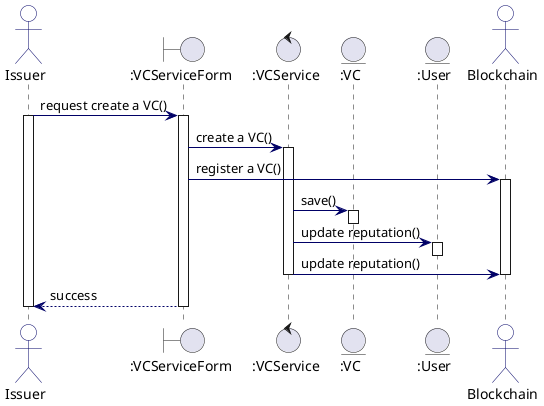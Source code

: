 @startuml did-flow
skinparam backgroundColor white
skinparam defalutFontSize 12
skinparam defaultFontName Segoe UI Semibold
skinparam defaultAlign centre
<style>
  sequenceDiagram {
    reference {
      BackGroundColor #ffffff
    }
}
</style>
skinparam sequence {
    ArrowColor #000066
    ActorBorderColor #000066


    ParticipantBorderColor #000066
    ParticipantBackgroundColor #F0F9FF
    ParticipantColor #ffffff

    ActorBackgroundColor #ffffff
}
skinparam ResponseMessageBelowArrow true
!pragma teoz true

actor "Issuer" as issuer
boundary ":VCServiceForm" as form
control ":VCService" as system
entity ":VC" as vc
entity ":User" as user
actor "Blockchain" as blockchain

issuer -> form : request create a VC()
activate issuer
activate form
form -> system: create a VC()
activate system
form -> blockchain++: register a VC()
system -> vc: save()
activate vc
deactivate vc
system -> user++: update reputation()
deactivate user
system -> blockchain: update reputation()
deactivate blockchain
deactivate system
form --> issuer: success
deactivate form
deactivate issuer

autonumber
